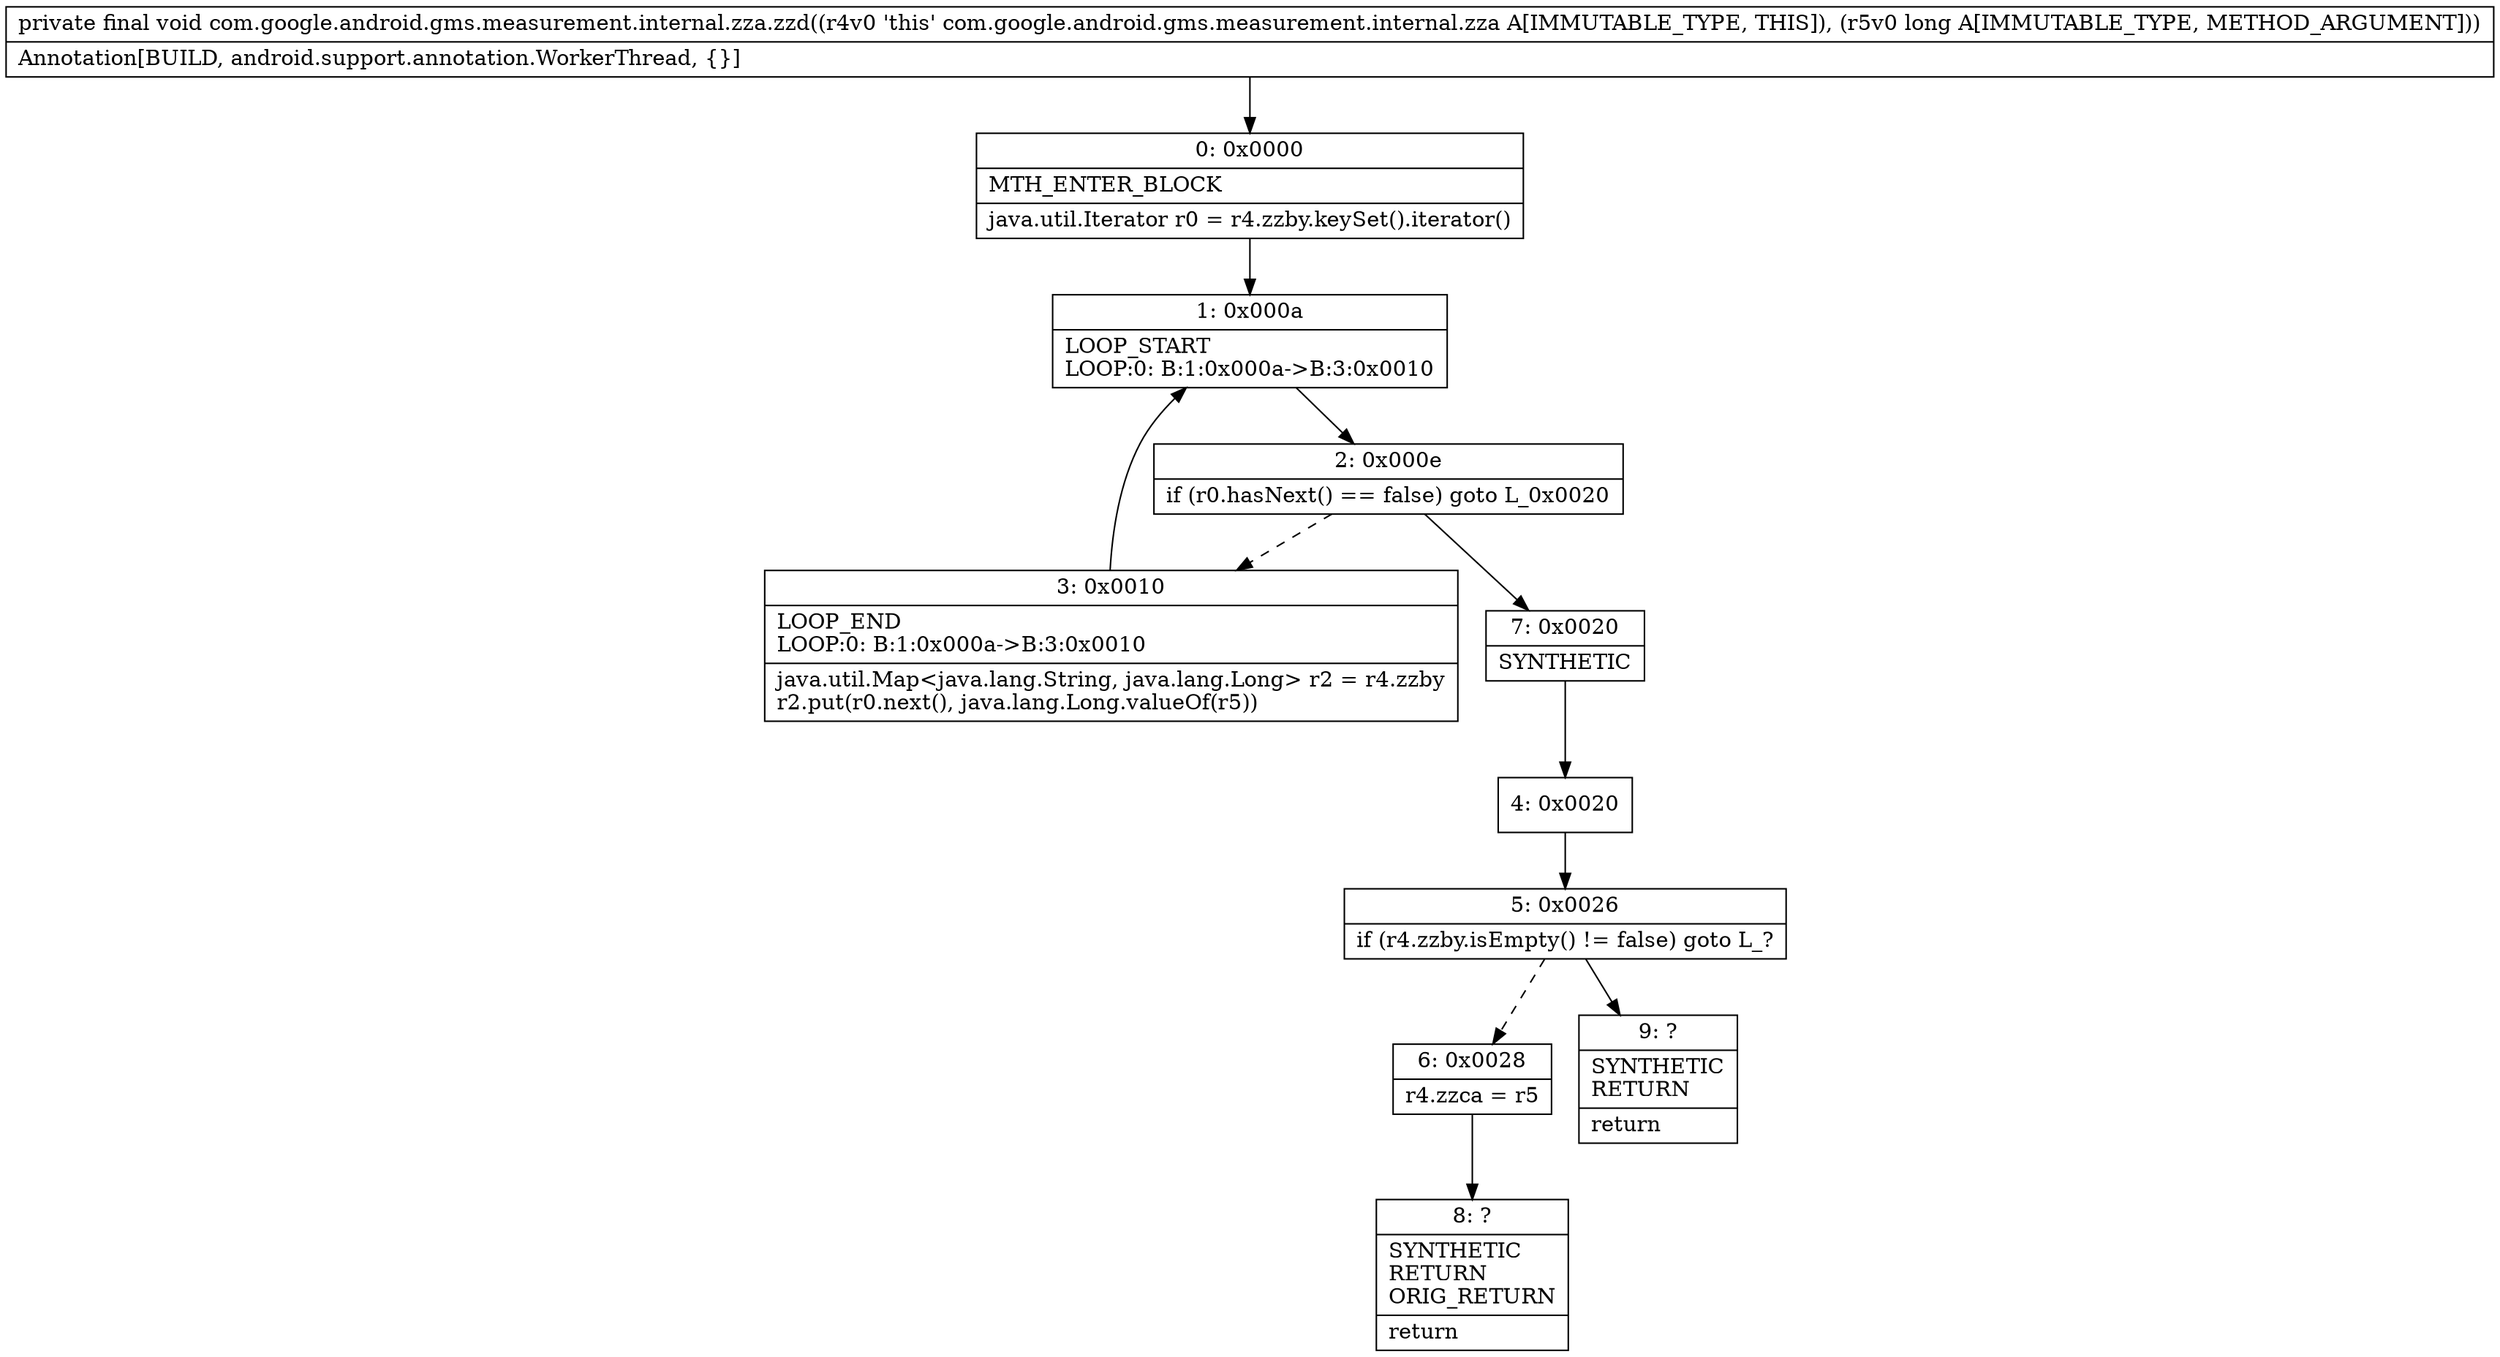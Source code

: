 digraph "CFG forcom.google.android.gms.measurement.internal.zza.zzd(J)V" {
Node_0 [shape=record,label="{0\:\ 0x0000|MTH_ENTER_BLOCK\l|java.util.Iterator r0 = r4.zzby.keySet().iterator()\l}"];
Node_1 [shape=record,label="{1\:\ 0x000a|LOOP_START\lLOOP:0: B:1:0x000a\-\>B:3:0x0010\l}"];
Node_2 [shape=record,label="{2\:\ 0x000e|if (r0.hasNext() == false) goto L_0x0020\l}"];
Node_3 [shape=record,label="{3\:\ 0x0010|LOOP_END\lLOOP:0: B:1:0x000a\-\>B:3:0x0010\l|java.util.Map\<java.lang.String, java.lang.Long\> r2 = r4.zzby\lr2.put(r0.next(), java.lang.Long.valueOf(r5))\l}"];
Node_4 [shape=record,label="{4\:\ 0x0020}"];
Node_5 [shape=record,label="{5\:\ 0x0026|if (r4.zzby.isEmpty() != false) goto L_?\l}"];
Node_6 [shape=record,label="{6\:\ 0x0028|r4.zzca = r5\l}"];
Node_7 [shape=record,label="{7\:\ 0x0020|SYNTHETIC\l}"];
Node_8 [shape=record,label="{8\:\ ?|SYNTHETIC\lRETURN\lORIG_RETURN\l|return\l}"];
Node_9 [shape=record,label="{9\:\ ?|SYNTHETIC\lRETURN\l|return\l}"];
MethodNode[shape=record,label="{private final void com.google.android.gms.measurement.internal.zza.zzd((r4v0 'this' com.google.android.gms.measurement.internal.zza A[IMMUTABLE_TYPE, THIS]), (r5v0 long A[IMMUTABLE_TYPE, METHOD_ARGUMENT]))  | Annotation[BUILD, android.support.annotation.WorkerThread, \{\}]\l}"];
MethodNode -> Node_0;
Node_0 -> Node_1;
Node_1 -> Node_2;
Node_2 -> Node_3[style=dashed];
Node_2 -> Node_7;
Node_3 -> Node_1;
Node_4 -> Node_5;
Node_5 -> Node_6[style=dashed];
Node_5 -> Node_9;
Node_6 -> Node_8;
Node_7 -> Node_4;
}

